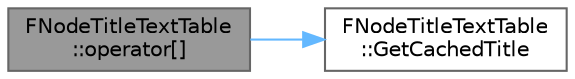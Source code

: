 digraph "FNodeTitleTextTable::operator[]"
{
 // INTERACTIVE_SVG=YES
 // LATEX_PDF_SIZE
  bgcolor="transparent";
  edge [fontname=Helvetica,fontsize=10,labelfontname=Helvetica,labelfontsize=10];
  node [fontname=Helvetica,fontsize=10,shape=box,height=0.2,width=0.4];
  rankdir="LR";
  Node1 [id="Node000001",label="FNodeTitleTextTable\l::operator[]",height=0.2,width=0.4,color="gray40", fillcolor="grey60", style="filled", fontcolor="black",tooltip=" "];
  Node1 -> Node2 [id="edge1_Node000001_Node000002",color="steelblue1",style="solid",tooltip=" "];
  Node2 [id="Node000002",label="FNodeTitleTextTable\l::GetCachedTitle",height=0.2,width=0.4,color="grey40", fillcolor="white", style="filled",URL="$d2/d33/structFNodeTitleTextTable.html#afdfe75ae5678b9dd99442063158fb759",tooltip=" "];
}

